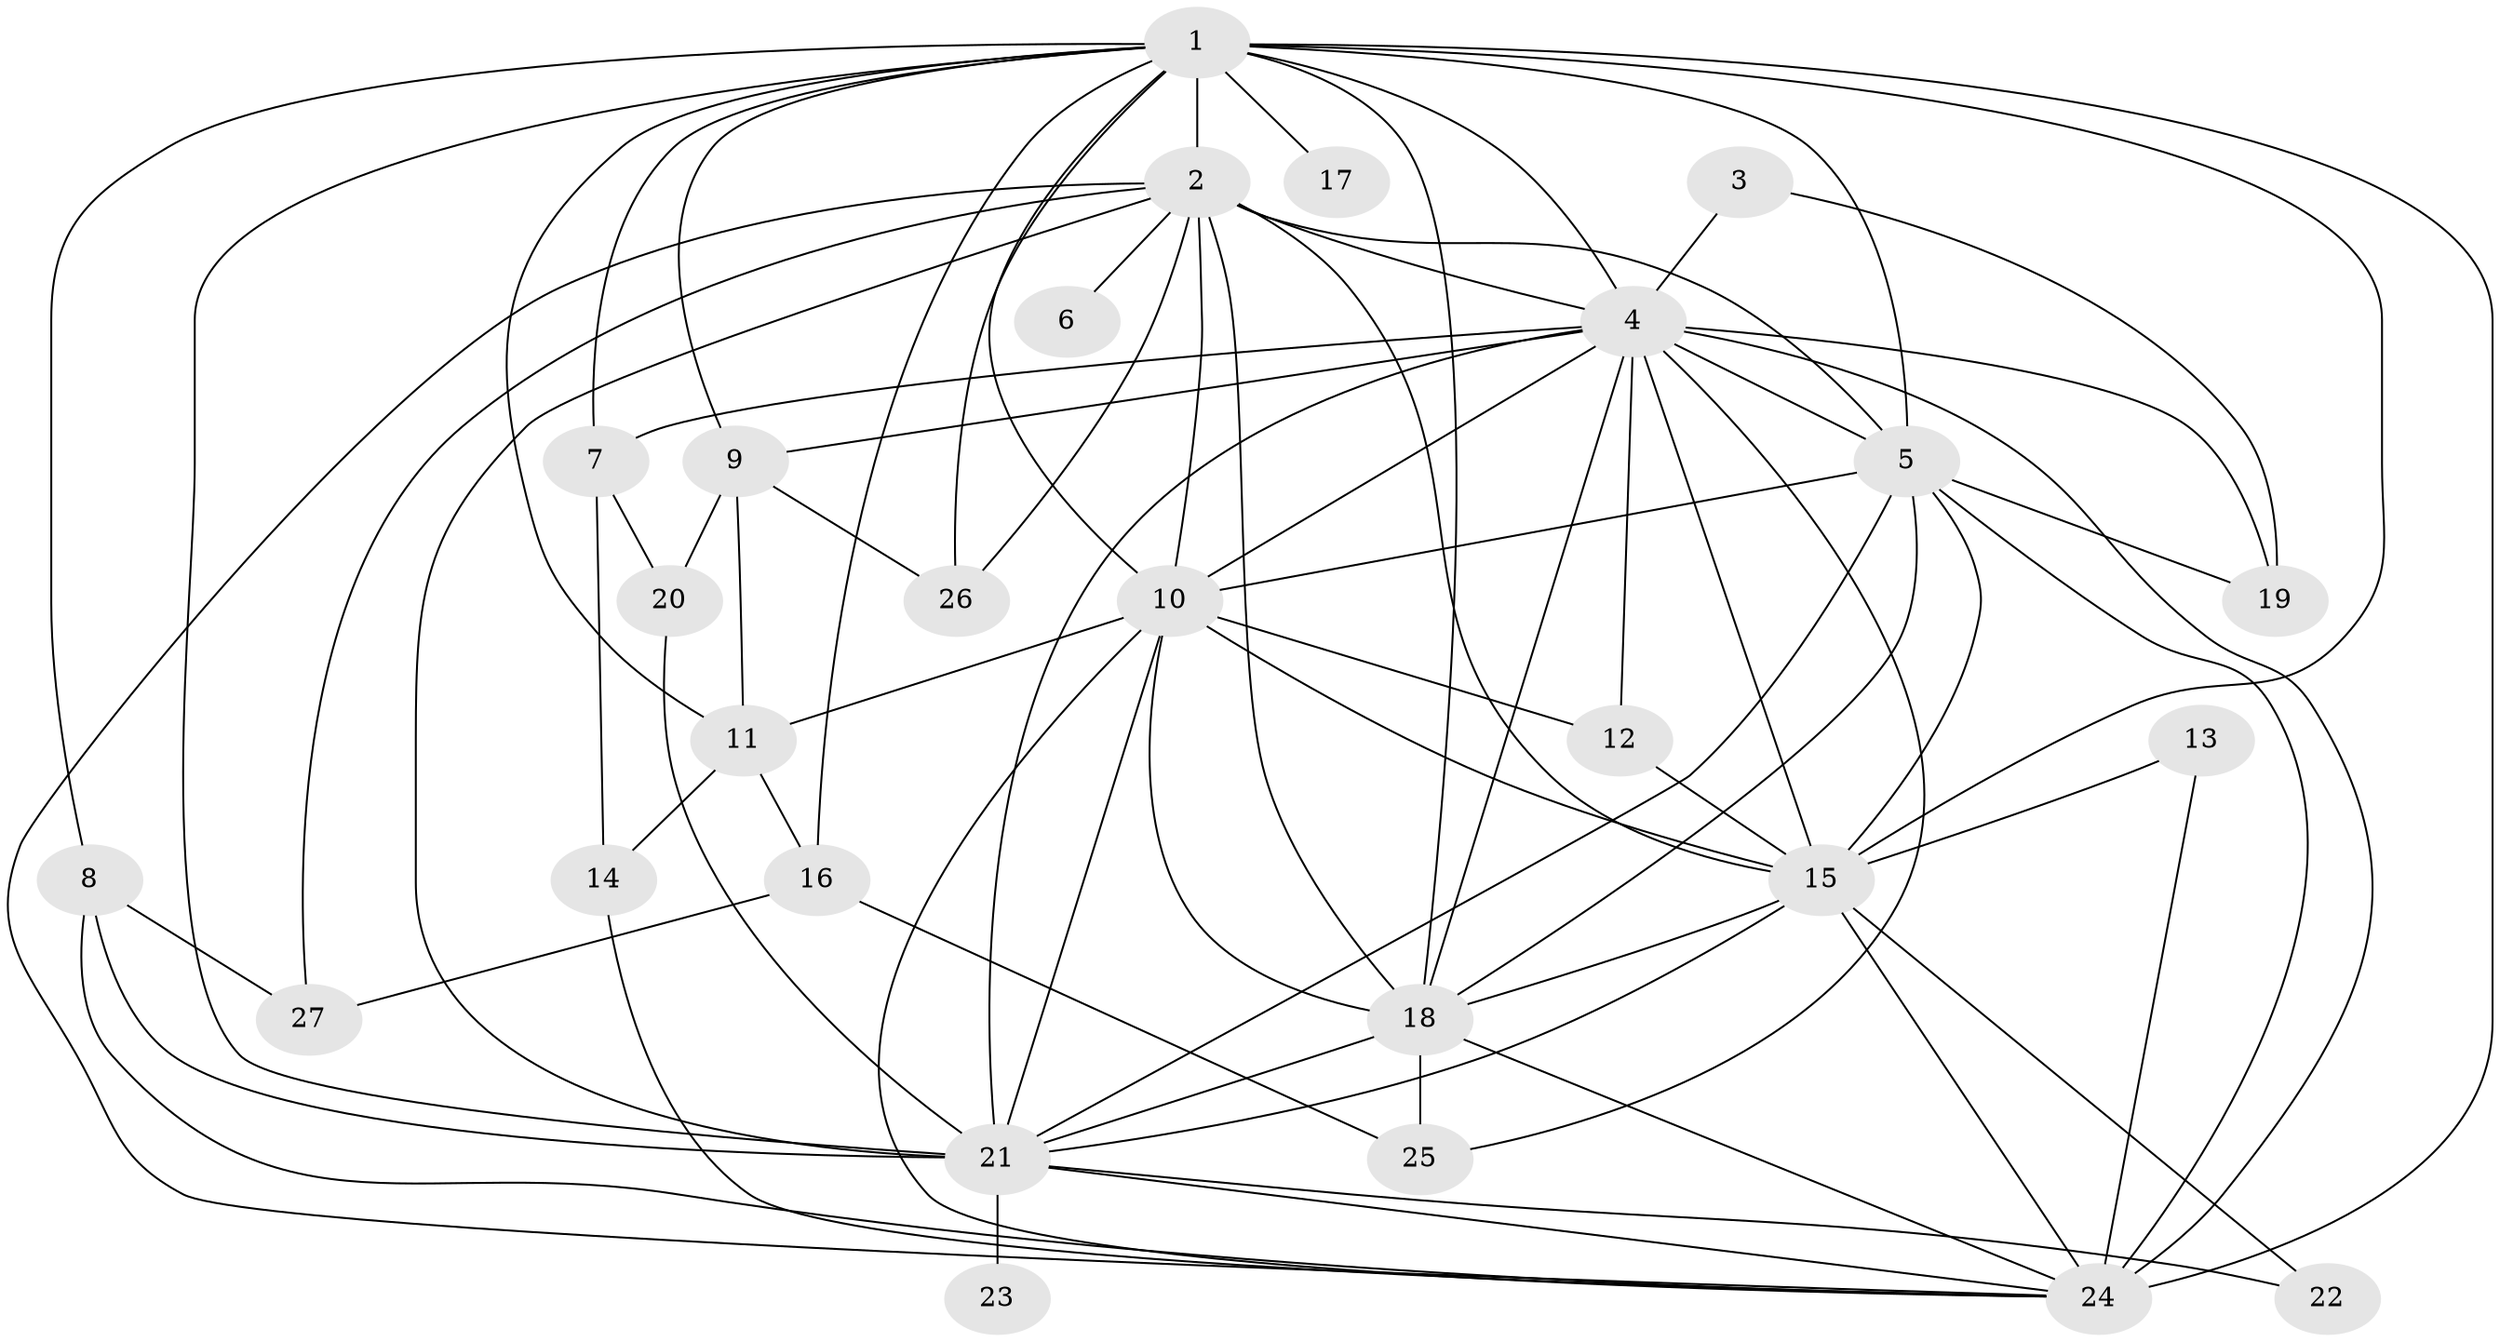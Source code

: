 // original degree distribution, {13: 0.03773584905660377, 17: 0.018867924528301886, 19: 0.018867924528301886, 12: 0.018867924528301886, 14: 0.018867924528301886, 15: 0.05660377358490566, 20: 0.018867924528301886, 6: 0.018867924528301886, 2: 0.5283018867924528, 4: 0.05660377358490566, 5: 0.018867924528301886, 3: 0.18867924528301888}
// Generated by graph-tools (version 1.1) at 2025/01/03/09/25 03:01:30]
// undirected, 27 vertices, 77 edges
graph export_dot {
graph [start="1"]
  node [color=gray90,style=filled];
  1;
  2;
  3;
  4;
  5;
  6;
  7;
  8;
  9;
  10;
  11;
  12;
  13;
  14;
  15;
  16;
  17;
  18;
  19;
  20;
  21;
  22;
  23;
  24;
  25;
  26;
  27;
  1 -- 2 [weight=3.0];
  1 -- 4 [weight=3.0];
  1 -- 5 [weight=2.0];
  1 -- 7 [weight=1.0];
  1 -- 8 [weight=1.0];
  1 -- 9 [weight=1.0];
  1 -- 10 [weight=3.0];
  1 -- 11 [weight=1.0];
  1 -- 15 [weight=2.0];
  1 -- 16 [weight=1.0];
  1 -- 17 [weight=1.0];
  1 -- 18 [weight=2.0];
  1 -- 21 [weight=3.0];
  1 -- 24 [weight=2.0];
  1 -- 26 [weight=1.0];
  2 -- 4 [weight=1.0];
  2 -- 5 [weight=1.0];
  2 -- 6 [weight=1.0];
  2 -- 10 [weight=2.0];
  2 -- 15 [weight=1.0];
  2 -- 18 [weight=1.0];
  2 -- 21 [weight=1.0];
  2 -- 24 [weight=1.0];
  2 -- 26 [weight=1.0];
  2 -- 27 [weight=1.0];
  3 -- 4 [weight=1.0];
  3 -- 19 [weight=1.0];
  4 -- 5 [weight=1.0];
  4 -- 7 [weight=1.0];
  4 -- 9 [weight=1.0];
  4 -- 10 [weight=1.0];
  4 -- 12 [weight=1.0];
  4 -- 15 [weight=2.0];
  4 -- 18 [weight=2.0];
  4 -- 19 [weight=1.0];
  4 -- 21 [weight=1.0];
  4 -- 24 [weight=3.0];
  4 -- 25 [weight=1.0];
  5 -- 10 [weight=2.0];
  5 -- 15 [weight=1.0];
  5 -- 18 [weight=1.0];
  5 -- 19 [weight=2.0];
  5 -- 21 [weight=1.0];
  5 -- 24 [weight=1.0];
  7 -- 14 [weight=1.0];
  7 -- 20 [weight=1.0];
  8 -- 21 [weight=1.0];
  8 -- 24 [weight=1.0];
  8 -- 27 [weight=1.0];
  9 -- 11 [weight=1.0];
  9 -- 20 [weight=1.0];
  9 -- 26 [weight=1.0];
  10 -- 11 [weight=1.0];
  10 -- 12 [weight=1.0];
  10 -- 15 [weight=1.0];
  10 -- 18 [weight=2.0];
  10 -- 21 [weight=1.0];
  10 -- 24 [weight=1.0];
  11 -- 14 [weight=1.0];
  11 -- 16 [weight=1.0];
  12 -- 15 [weight=1.0];
  13 -- 15 [weight=1.0];
  13 -- 24 [weight=1.0];
  14 -- 24 [weight=1.0];
  15 -- 18 [weight=2.0];
  15 -- 21 [weight=2.0];
  15 -- 22 [weight=1.0];
  15 -- 24 [weight=1.0];
  16 -- 25 [weight=1.0];
  16 -- 27 [weight=1.0];
  18 -- 21 [weight=1.0];
  18 -- 24 [weight=1.0];
  18 -- 25 [weight=1.0];
  20 -- 21 [weight=1.0];
  21 -- 22 [weight=1.0];
  21 -- 23 [weight=1.0];
  21 -- 24 [weight=1.0];
}
